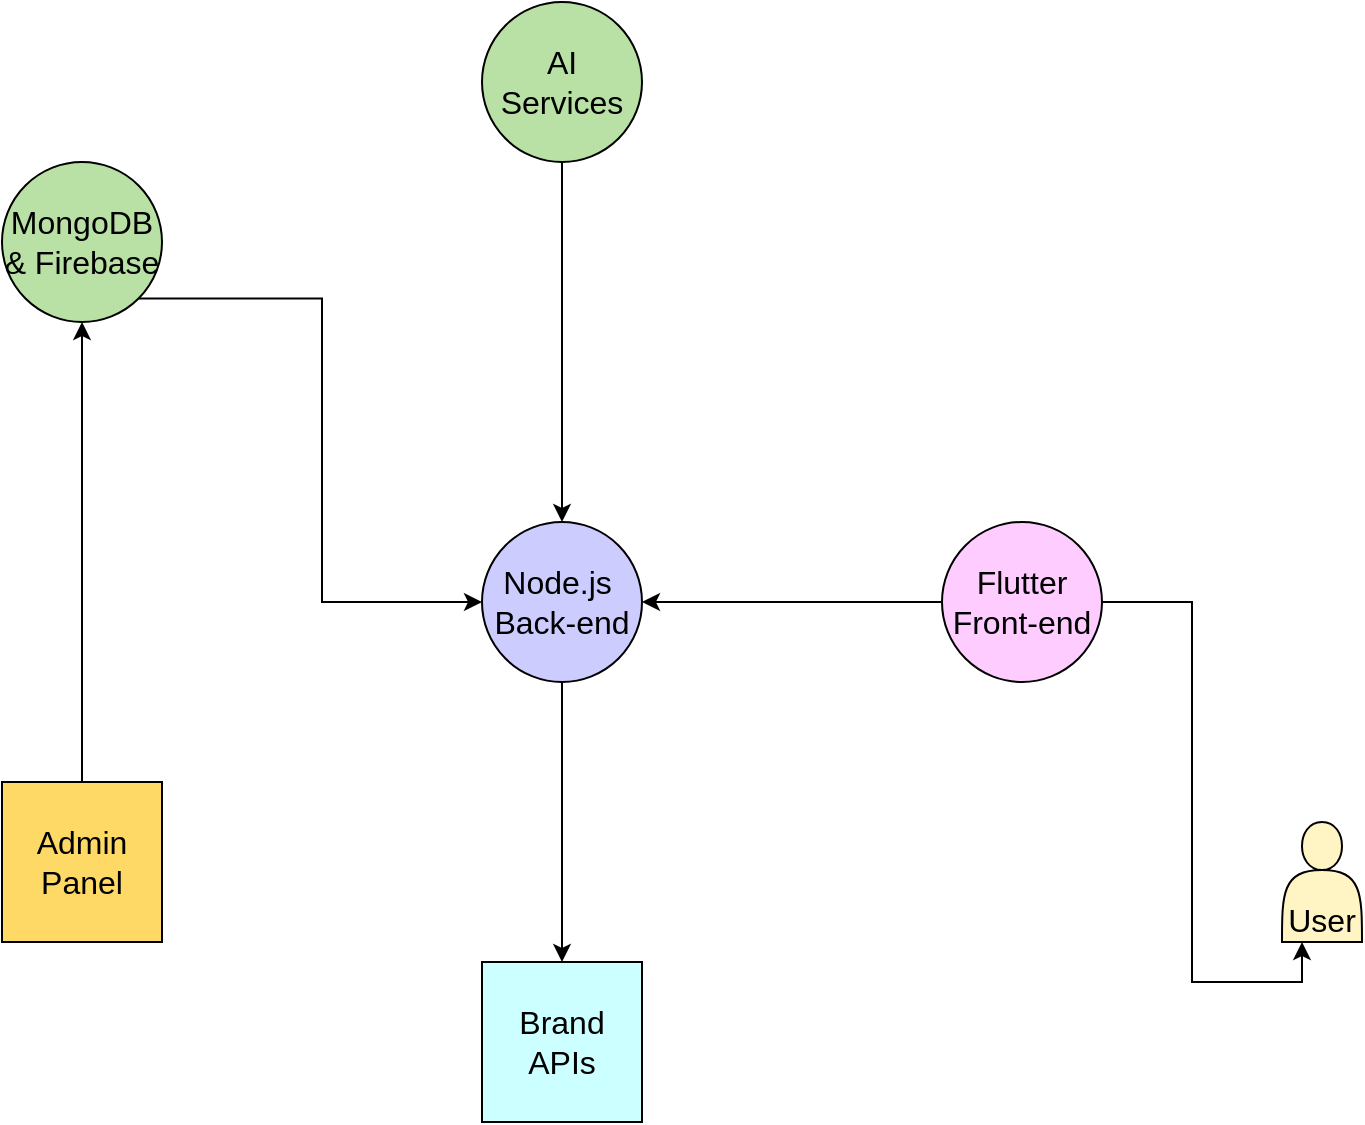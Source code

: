 <mxfile version="26.0.16">
  <diagram name="Page-1" id="y1MOtGEvlKEcmVAPJCYj">
    <mxGraphModel dx="1687" dy="918" grid="1" gridSize="10" guides="1" tooltips="1" connect="1" arrows="1" fold="1" page="1" pageScale="1" pageWidth="850" pageHeight="1100" math="0" shadow="0">
      <root>
        <mxCell id="0" />
        <mxCell id="1" parent="0" />
        <mxCell id="dGLn_lTSf5FwEyWSIbk8-19" style="edgeStyle=orthogonalEdgeStyle;rounded=0;orthogonalLoop=1;jettySize=auto;html=1;exitX=1;exitY=1;exitDx=0;exitDy=0;entryX=0;entryY=0.5;entryDx=0;entryDy=0;fontSize=16;" edge="1" parent="1" source="dGLn_lTSf5FwEyWSIbk8-8" target="dGLn_lTSf5FwEyWSIbk8-10">
          <mxGeometry relative="1" as="geometry" />
        </mxCell>
        <mxCell id="dGLn_lTSf5FwEyWSIbk8-8" value="MongoDB &amp;amp; Firebase" style="ellipse;whiteSpace=wrap;html=1;aspect=fixed;fillColor=light-dark(#B9E0A5,var(--ge-dark-color, #121212));fontSize=16;" vertex="1" parent="1">
          <mxGeometry x="140" y="300" width="80" height="80" as="geometry" />
        </mxCell>
        <mxCell id="dGLn_lTSf5FwEyWSIbk8-17" style="edgeStyle=orthogonalEdgeStyle;rounded=0;orthogonalLoop=1;jettySize=auto;html=1;exitX=0.5;exitY=1;exitDx=0;exitDy=0;entryX=0.5;entryY=0;entryDx=0;entryDy=0;fontSize=16;" edge="1" parent="1" source="dGLn_lTSf5FwEyWSIbk8-9" target="dGLn_lTSf5FwEyWSIbk8-10">
          <mxGeometry relative="1" as="geometry" />
        </mxCell>
        <mxCell id="dGLn_lTSf5FwEyWSIbk8-9" value="AI Services" style="ellipse;whiteSpace=wrap;html=1;aspect=fixed;strokeColor=light-dark(#000000,#FFFFFF);fillColor=light-dark(#B9E0A5,#000000);fontSize=16;" vertex="1" parent="1">
          <mxGeometry x="380" y="220" width="80" height="80" as="geometry" />
        </mxCell>
        <mxCell id="dGLn_lTSf5FwEyWSIbk8-22" style="edgeStyle=orthogonalEdgeStyle;rounded=0;orthogonalLoop=1;jettySize=auto;html=1;exitX=0.5;exitY=1;exitDx=0;exitDy=0;entryX=0.5;entryY=0;entryDx=0;entryDy=0;fontSize=16;" edge="1" parent="1" source="dGLn_lTSf5FwEyWSIbk8-10" target="dGLn_lTSf5FwEyWSIbk8-14">
          <mxGeometry relative="1" as="geometry" />
        </mxCell>
        <mxCell id="dGLn_lTSf5FwEyWSIbk8-10" value="Node.js&amp;nbsp;&lt;div&gt;Back-end&lt;/div&gt;" style="ellipse;whiteSpace=wrap;html=1;aspect=fixed;fillColor=light-dark(#CCCCFF,var(--ge-dark-color, #121212));fontSize=16;" vertex="1" parent="1">
          <mxGeometry x="380" y="480" width="80" height="80" as="geometry" />
        </mxCell>
        <mxCell id="dGLn_lTSf5FwEyWSIbk8-20" style="edgeStyle=orthogonalEdgeStyle;rounded=0;orthogonalLoop=1;jettySize=auto;html=1;entryX=1;entryY=0.5;entryDx=0;entryDy=0;fontSize=16;" edge="1" parent="1" source="dGLn_lTSf5FwEyWSIbk8-11" target="dGLn_lTSf5FwEyWSIbk8-10">
          <mxGeometry relative="1" as="geometry" />
        </mxCell>
        <mxCell id="dGLn_lTSf5FwEyWSIbk8-21" style="edgeStyle=orthogonalEdgeStyle;rounded=0;orthogonalLoop=1;jettySize=auto;html=1;entryX=0.25;entryY=1;entryDx=0;entryDy=0;fontSize=16;" edge="1" parent="1" source="dGLn_lTSf5FwEyWSIbk8-11" target="dGLn_lTSf5FwEyWSIbk8-13">
          <mxGeometry relative="1" as="geometry" />
        </mxCell>
        <mxCell id="dGLn_lTSf5FwEyWSIbk8-11" value="Flutter&lt;div&gt;Front-end&lt;/div&gt;" style="ellipse;whiteSpace=wrap;html=1;aspect=fixed;fillColor=light-dark(#FFCCFF,var(--ge-dark-color, #121212));fontSize=16;" vertex="1" parent="1">
          <mxGeometry x="610" y="480" width="80" height="80" as="geometry" />
        </mxCell>
        <mxCell id="dGLn_lTSf5FwEyWSIbk8-13" value="&lt;div&gt;&lt;br&gt;&lt;/div&gt;&lt;div&gt;&lt;br&gt;&lt;/div&gt;User" style="shape=actor;whiteSpace=wrap;html=1;fillColor=light-dark(#FFF4C3,var(--ge-dark-color, #121212));fontSize=16;" vertex="1" parent="1">
          <mxGeometry x="780" y="630" width="40" height="60" as="geometry" />
        </mxCell>
        <mxCell id="dGLn_lTSf5FwEyWSIbk8-14" value="Brand APIs" style="whiteSpace=wrap;html=1;aspect=fixed;fillColor=light-dark(#CCFFFF,var(--ge-dark-color, #121212));fontSize=16;" vertex="1" parent="1">
          <mxGeometry x="380" y="700" width="80" height="80" as="geometry" />
        </mxCell>
        <mxCell id="dGLn_lTSf5FwEyWSIbk8-18" style="edgeStyle=orthogonalEdgeStyle;rounded=0;orthogonalLoop=1;jettySize=auto;html=1;exitX=0.5;exitY=0;exitDx=0;exitDy=0;entryX=0.5;entryY=1;entryDx=0;entryDy=0;fontSize=16;" edge="1" parent="1" source="dGLn_lTSf5FwEyWSIbk8-15" target="dGLn_lTSf5FwEyWSIbk8-8">
          <mxGeometry relative="1" as="geometry" />
        </mxCell>
        <mxCell id="dGLn_lTSf5FwEyWSIbk8-15" value="Admin&lt;br&gt;Panel" style="whiteSpace=wrap;html=1;aspect=fixed;fillColor=light-dark(#FFD966,var(--ge-dark-color, #121212));fontSize=16;" vertex="1" parent="1">
          <mxGeometry x="140" y="610" width="80" height="80" as="geometry" />
        </mxCell>
      </root>
    </mxGraphModel>
  </diagram>
</mxfile>
